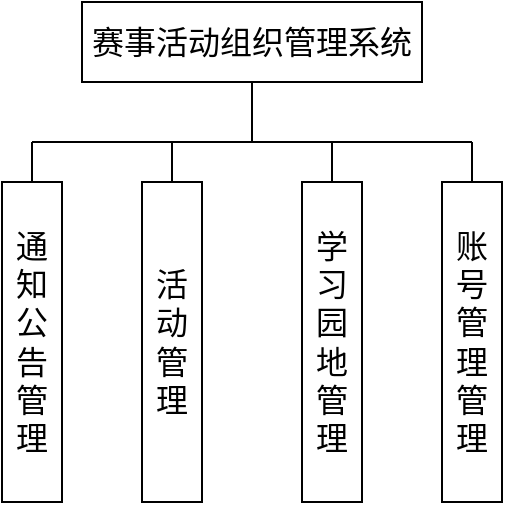 <mxfile version="24.0.8" type="github">
  <diagram name="第 1 页" id="mVnWcw_fSnoYf0es6gfr">
    <mxGraphModel dx="575" dy="347" grid="1" gridSize="10" guides="1" tooltips="1" connect="1" arrows="1" fold="1" page="1" pageScale="1" pageWidth="827" pageHeight="1169" math="0" shadow="0">
      <root>
        <mxCell id="0" />
        <mxCell id="1" parent="0" />
        <mxCell id="uSR2uOLICDpYgHfSlD_m-1" value="&lt;font style=&quot;font-size: 16px;&quot;&gt;赛事活动组织管理系统&lt;/font&gt;" style="rounded=0;whiteSpace=wrap;html=1;" vertex="1" parent="1">
          <mxGeometry x="220" y="150" width="170" height="40" as="geometry" />
        </mxCell>
        <mxCell id="uSR2uOLICDpYgHfSlD_m-2" value="&lt;font style=&quot;font-size: 16px;&quot;&gt;通知公告管理&lt;/font&gt;" style="rounded=0;whiteSpace=wrap;html=1;" vertex="1" parent="1">
          <mxGeometry x="180" y="240" width="30" height="160" as="geometry" />
        </mxCell>
        <mxCell id="uSR2uOLICDpYgHfSlD_m-3" value="&lt;font style=&quot;font-size: 16px;&quot;&gt;活动管理&lt;/font&gt;" style="rounded=0;whiteSpace=wrap;html=1;" vertex="1" parent="1">
          <mxGeometry x="250" y="240" width="30" height="160" as="geometry" />
        </mxCell>
        <mxCell id="uSR2uOLICDpYgHfSlD_m-4" value="&lt;font style=&quot;font-size: 16px;&quot;&gt;学习园地管理&lt;/font&gt;" style="rounded=0;whiteSpace=wrap;html=1;" vertex="1" parent="1">
          <mxGeometry x="330" y="240" width="30" height="160" as="geometry" />
        </mxCell>
        <mxCell id="uSR2uOLICDpYgHfSlD_m-5" value="&lt;font style=&quot;font-size: 16px;&quot;&gt;账号管理管理&lt;/font&gt;" style="rounded=0;whiteSpace=wrap;html=1;" vertex="1" parent="1">
          <mxGeometry x="400" y="240" width="30" height="160" as="geometry" />
        </mxCell>
        <mxCell id="uSR2uOLICDpYgHfSlD_m-7" value="" style="endArrow=none;html=1;rounded=0;" edge="1" parent="1">
          <mxGeometry width="50" height="50" relative="1" as="geometry">
            <mxPoint x="195" y="220" as="sourcePoint" />
            <mxPoint x="415" y="220" as="targetPoint" />
          </mxGeometry>
        </mxCell>
        <mxCell id="uSR2uOLICDpYgHfSlD_m-8" value="" style="endArrow=none;html=1;rounded=0;entryX=0.5;entryY=1;entryDx=0;entryDy=0;" edge="1" parent="1" target="uSR2uOLICDpYgHfSlD_m-1">
          <mxGeometry width="50" height="50" relative="1" as="geometry">
            <mxPoint x="305" y="220" as="sourcePoint" />
            <mxPoint x="210" y="170" as="targetPoint" />
          </mxGeometry>
        </mxCell>
        <mxCell id="uSR2uOLICDpYgHfSlD_m-9" value="" style="endArrow=none;html=1;rounded=0;exitX=0.5;exitY=0;exitDx=0;exitDy=0;" edge="1" parent="1" source="uSR2uOLICDpYgHfSlD_m-2">
          <mxGeometry width="50" height="50" relative="1" as="geometry">
            <mxPoint x="140" y="240" as="sourcePoint" />
            <mxPoint x="195" y="220" as="targetPoint" />
          </mxGeometry>
        </mxCell>
        <mxCell id="uSR2uOLICDpYgHfSlD_m-10" value="" style="endArrow=none;html=1;rounded=0;entryX=0.5;entryY=0;entryDx=0;entryDy=0;" edge="1" parent="1" target="uSR2uOLICDpYgHfSlD_m-5">
          <mxGeometry width="50" height="50" relative="1" as="geometry">
            <mxPoint x="415" y="220" as="sourcePoint" />
            <mxPoint x="510" y="170" as="targetPoint" />
          </mxGeometry>
        </mxCell>
        <mxCell id="uSR2uOLICDpYgHfSlD_m-12" value="" style="endArrow=none;html=1;rounded=0;exitX=0.5;exitY=0;exitDx=0;exitDy=0;" edge="1" parent="1" source="uSR2uOLICDpYgHfSlD_m-3">
          <mxGeometry width="50" height="50" relative="1" as="geometry">
            <mxPoint x="205" y="250" as="sourcePoint" />
            <mxPoint x="265" y="220" as="targetPoint" />
          </mxGeometry>
        </mxCell>
        <mxCell id="uSR2uOLICDpYgHfSlD_m-13" value="" style="endArrow=none;html=1;rounded=0;exitX=0.5;exitY=0;exitDx=0;exitDy=0;" edge="1" parent="1" source="uSR2uOLICDpYgHfSlD_m-4">
          <mxGeometry width="50" height="50" relative="1" as="geometry">
            <mxPoint x="215" y="260" as="sourcePoint" />
            <mxPoint x="345" y="220" as="targetPoint" />
          </mxGeometry>
        </mxCell>
      </root>
    </mxGraphModel>
  </diagram>
</mxfile>
